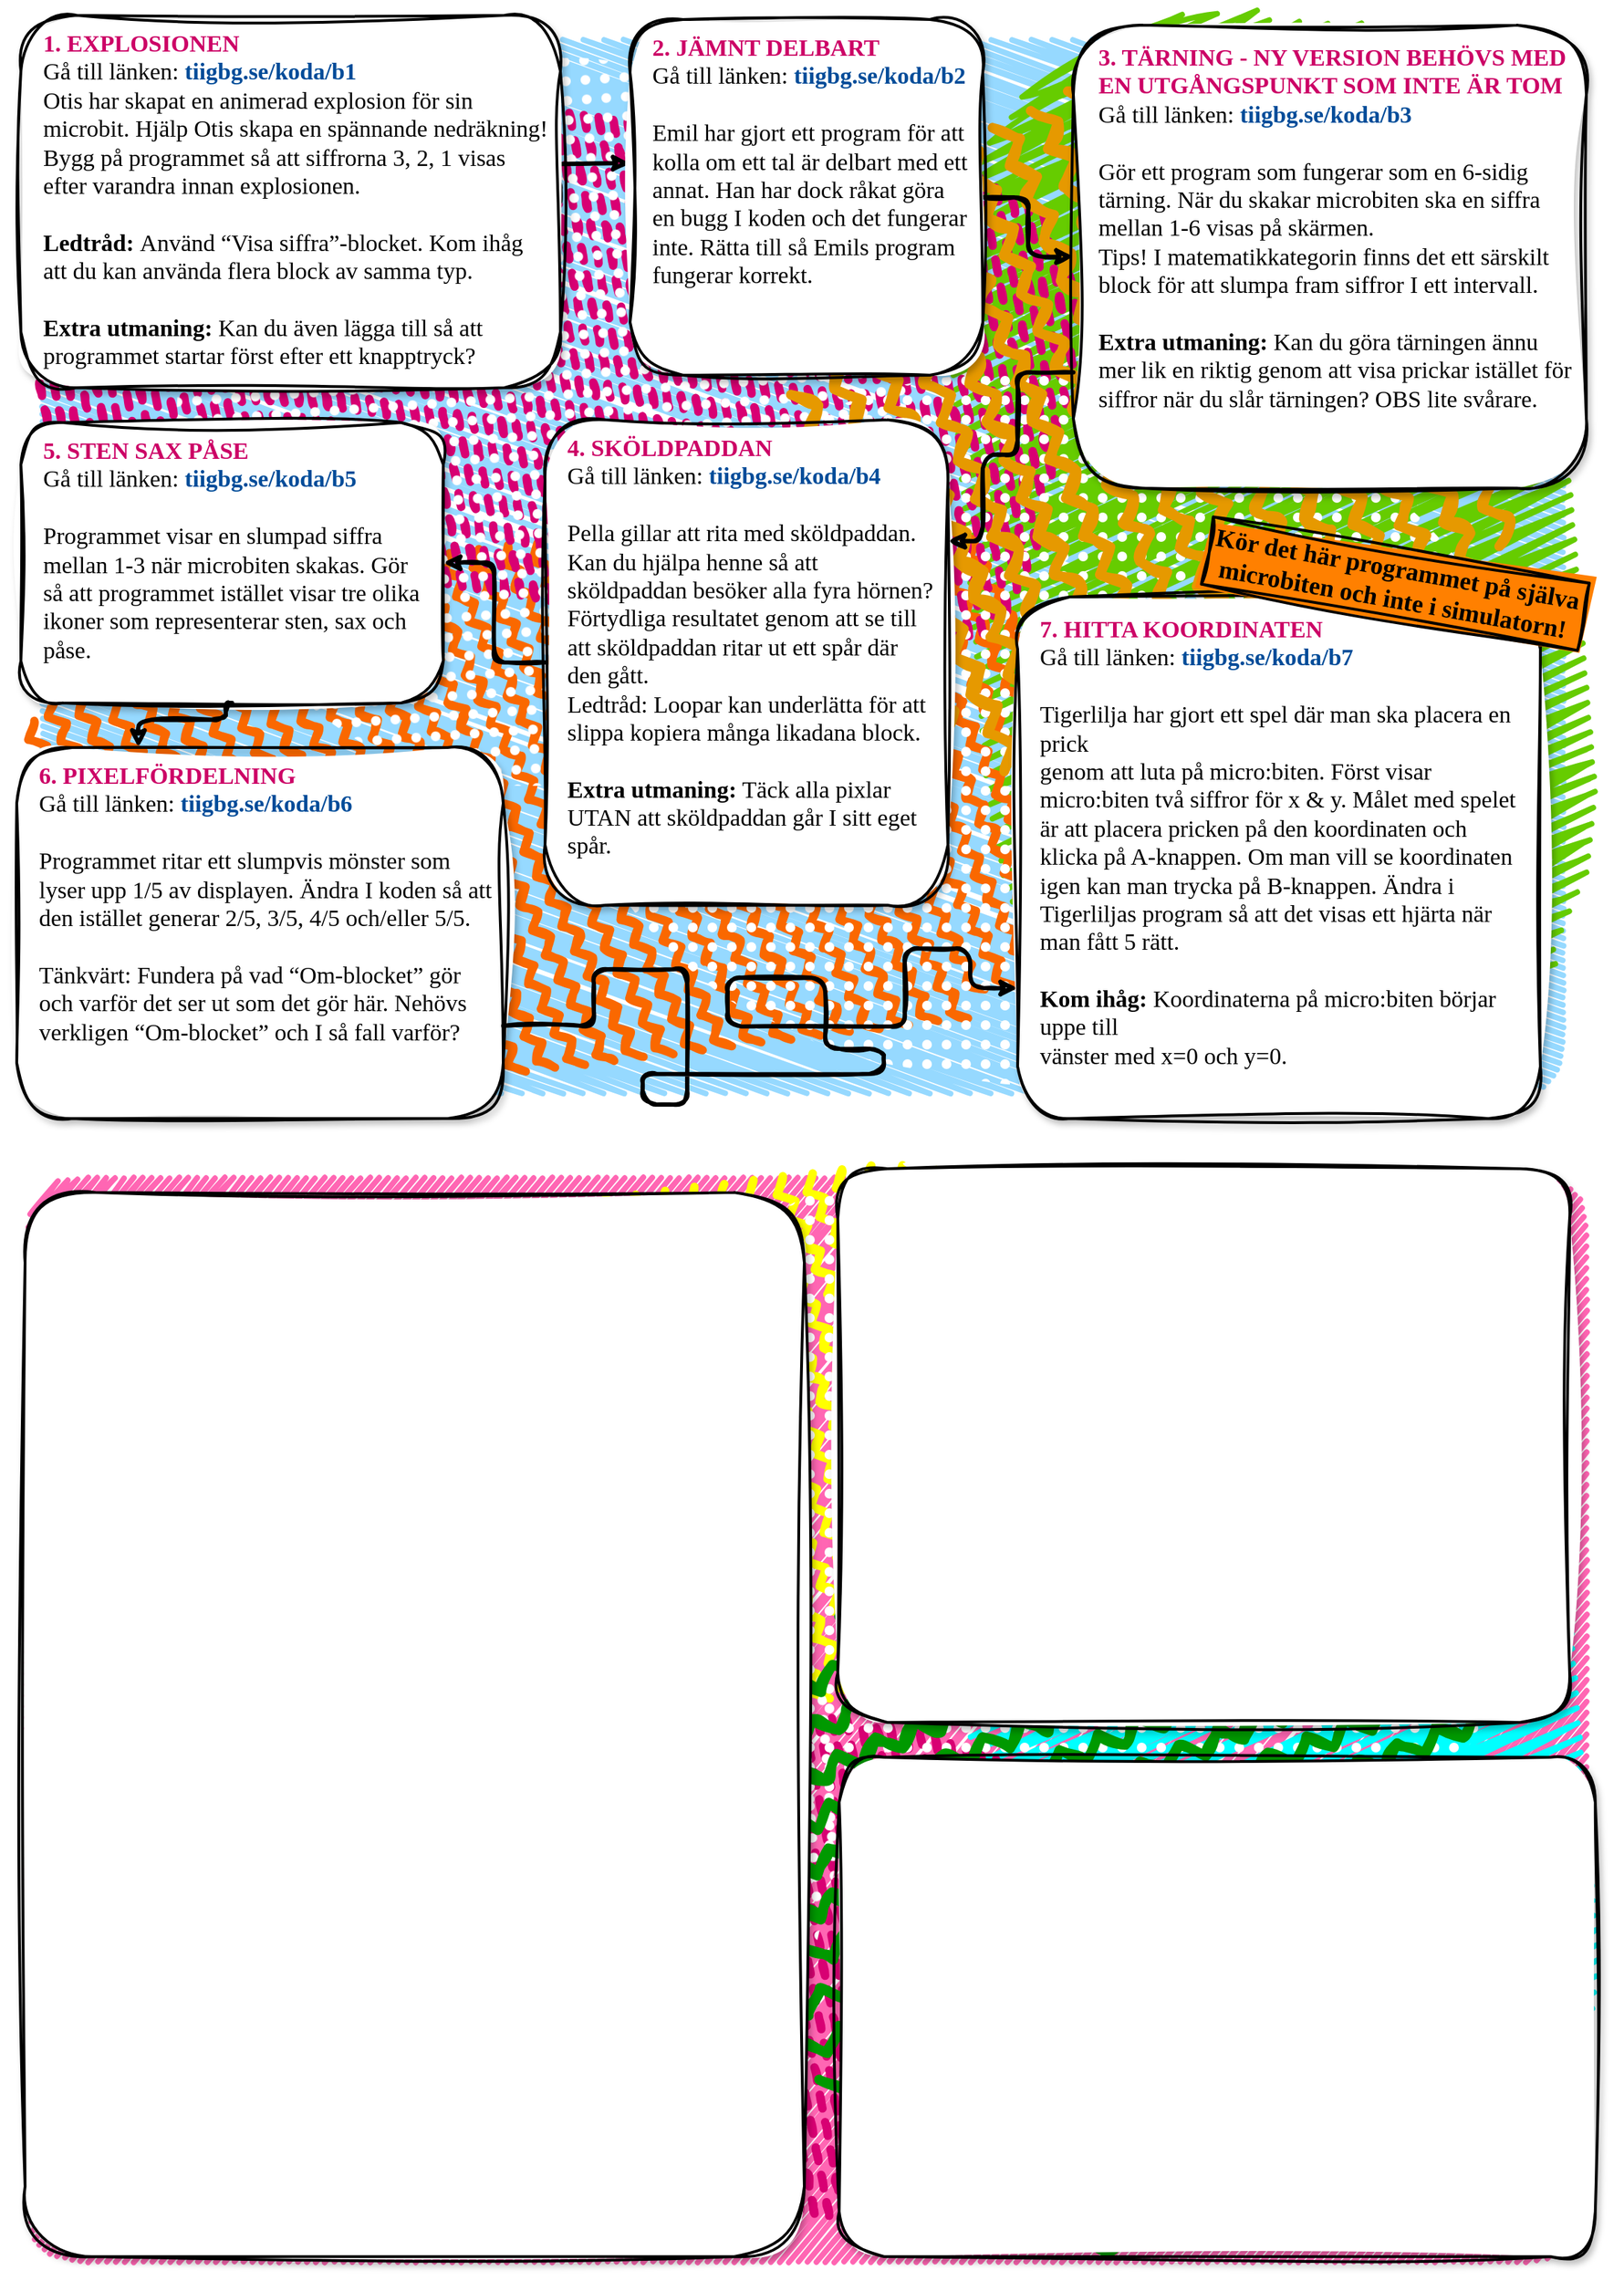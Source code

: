 <mxfile version="15.7.1" type="github">
  <diagram id="g1Ea1sE99UokIJiuxwNI" name="Page-1">
    <mxGraphModel dx="1316" dy="1045" grid="0" gridSize="10" guides="1" tooltips="1" connect="1" arrows="1" fold="1" page="1" pageScale="1" pageWidth="1169" pageHeight="827" background="none" math="0" shadow="0">
      <root>
        <mxCell id="0" />
        <mxCell id="3xRHyhHIbvwl35EICh01-24" value="background" style="" parent="0" />
        <mxCell id="3xRHyhHIbvwl35EICh01-26" value="" style="rounded=1;whiteSpace=wrap;html=1;strokeWidth=2;fillWeight=4;hachureGap=5;hachureAngle=70;fillColor=#96D9FF;sketch=1;shadow=0;align=left;glass=0;fillStyle=hachure;comic=0;fixDash=0;labelPadding=0;fontFamily=Itim;fontSource=https%3A%2F%2Ffonts.googleapis.com%2Fcss%3Ffamily%3DItim;fontStyle=1;verticalAlign=top;spacingLeft=8;jiggle=2;disableMultiStroke=0;disableMultiStrokeFill=0;simplification=0;arcSize=5;movable=1;resizable=1;rotatable=1;deletable=1;editable=1;connectable=1;strokeColor=none;" parent="3xRHyhHIbvwl35EICh01-24" vertex="1">
          <mxGeometry x="33" y="39" width="1092" height="755" as="geometry" />
        </mxCell>
        <mxCell id="3xRHyhHIbvwl35EICh01-27" value="" style="rounded=1;whiteSpace=wrap;html=1;strokeWidth=2;fillWeight=4;hachureGap=10;hachureAngle=20;fillColor=#66CC00;sketch=1;shadow=0;align=left;glass=0;fillStyle=zigzag;comic=0;fixDash=0;labelPadding=0;fontFamily=Itim;fontSource=https%3A%2F%2Ffonts.googleapis.com%2Fcss%3Ffamily%3DItim;fontStyle=1;verticalAlign=top;spacingLeft=8;jiggle=6;disableMultiStroke=0;disableMultiStrokeFill=0;simplification=0;arcSize=50;strokeColor=none;fontColor=#ffffff;direction=south;rotation=-185;" parent="3xRHyhHIbvwl35EICh01-24" vertex="1">
          <mxGeometry x="699.88" y="27.22" width="435.57" height="750.54" as="geometry" />
        </mxCell>
        <mxCell id="3xRHyhHIbvwl35EICh01-28" value="" style="rounded=1;whiteSpace=wrap;html=1;strokeWidth=2;fillWeight=6;hachureGap=10;hachureAngle=20;fillColor=#fa6800;sketch=1;shadow=0;align=left;glass=0;fillStyle=zigzag-line;comic=0;fixDash=0;labelPadding=0;fontFamily=Itim;fontSource=https%3A%2F%2Ffonts.googleapis.com%2Fcss%3Ffamily%3DItim;fontStyle=1;verticalAlign=top;spacingLeft=8;jiggle=2;disableMultiStroke=0;disableMultiStrokeFill=0;simplification=0;arcSize=35;strokeColor=none;fontColor=#000000;direction=south;rotation=-97;" parent="3xRHyhHIbvwl35EICh01-24" vertex="1">
          <mxGeometry x="208.48" y="213.92" width="374.29" height="742.01" as="geometry" />
        </mxCell>
        <mxCell id="3xRHyhHIbvwl35EICh01-29" value="" style="rounded=1;whiteSpace=wrap;html=1;strokeWidth=2;fillWeight=6;hachureGap=10;hachureAngle=20;fillColor=#d80073;sketch=1;shadow=0;align=left;glass=0;fillStyle=dashed;comic=0;fixDash=0;labelPadding=0;fontFamily=Itim;fontSource=https%3A%2F%2Ffonts.googleapis.com%2Fcss%3Ffamily%3DItim;fontStyle=1;verticalAlign=top;spacingLeft=8;jiggle=2;disableMultiStroke=0;disableMultiStrokeFill=0;simplification=0;arcSize=35;strokeColor=none;fontColor=#ffffff;direction=south;rotation=-81;" parent="3xRHyhHIbvwl35EICh01-24" vertex="1">
          <mxGeometry x="216.77" y="-105.16" width="372.4" height="737.45" as="geometry" />
        </mxCell>
        <mxCell id="nV6lGtGCFat5JLpOnvdh-3" value="" style="ellipse;whiteSpace=wrap;html=1;strokeWidth=2;fillWeight=4;hachureGap=15;fillColor=default;fillStyle=dots;sketch=1;rounded=1;shadow=0;glass=0;labelBackgroundColor=#FFFFFF;labelBorderColor=none;hachureAngle=20;jiggle=3;disableMultiStroke=0;disableMultiStrokeFill=0;curveFitting=0.95;simplification=0;sketchStyle=rough;fontFamily=Itim;fontSource=https%3A%2F%2Ffonts.googleapis.com%2Fcss%3Ffamily%3DItim;fontSize=17;fontColor=#004C99;strokeColor=none;" vertex="1" parent="3xRHyhHIbvwl35EICh01-24">
          <mxGeometry x="380" y="270" width="739" height="519" as="geometry" />
        </mxCell>
        <mxCell id="nV6lGtGCFat5JLpOnvdh-4" value="" style="ellipse;whiteSpace=wrap;html=1;strokeWidth=2;fillWeight=4;hachureGap=15;fillColor=default;fillStyle=dots;sketch=1;rounded=1;shadow=0;glass=0;labelBackgroundColor=#FFFFFF;labelBorderColor=none;hachureAngle=20;jiggle=3;disableMultiStroke=0;disableMultiStrokeFill=0;curveFitting=0.95;simplification=0;sketchStyle=rough;fontFamily=Itim;fontSource=https%3A%2F%2Ffonts.googleapis.com%2Fcss%3Ffamily%3DItim;fontSize=17;fontColor=#004C99;strokeColor=none;rotation=86;" vertex="1" parent="3xRHyhHIbvwl35EICh01-24">
          <mxGeometry x="109.13" y="53" width="573" height="519" as="geometry" />
        </mxCell>
        <mxCell id="nV6lGtGCFat5JLpOnvdh-5" value="" style="ellipse;whiteSpace=wrap;html=1;strokeWidth=2;fillWeight=7;hachureGap=15;fillColor=#E69900;fillStyle=zigzag-line;sketch=1;rounded=1;shadow=0;glass=0;labelBackgroundColor=#FFFFFF;labelBorderColor=none;hachureAngle=20;jiggle=3;disableMultiStroke=0;disableMultiStrokeFill=0;curveFitting=0.95;simplification=0;sketchStyle=rough;fontFamily=Itim;fontSource=https%3A%2F%2Ffonts.googleapis.com%2Fcss%3Ffamily%3DItim;fontSize=17;fontColor=#004C99;strokeColor=none;rotation=86;direction=south;" vertex="1" parent="3xRHyhHIbvwl35EICh01-24">
          <mxGeometry x="577.46" y="38.13" width="505" height="572" as="geometry" />
        </mxCell>
        <mxCell id="1" value="spår 2" style="" parent="0" />
        <mxCell id="wfl3Rg0Rn2dCTV5lHboT-3" value="" style="edgeStyle=orthogonalEdgeStyle;orthogonalLoop=1;jettySize=auto;html=1;jumpStyle=none;sketch=1;rounded=1;strokeWidth=3;exitX=1;exitY=0.5;exitDx=0;exitDy=0;shadow=0;strokeColor=#000000;" parent="1" source="wfl3Rg0Rn2dCTV5lHboT-1" target="wfl3Rg0Rn2dCTV5lHboT-2" edge="1">
          <mxGeometry relative="1" as="geometry">
            <Array as="points">
              <mxPoint x="360" y="135" />
              <mxPoint x="360" y="125" />
            </Array>
          </mxGeometry>
        </mxCell>
        <mxCell id="wfl3Rg0Rn2dCTV5lHboT-1" value="&lt;div&gt;&lt;b&gt;&lt;font color=&quot;#cc0066&quot; style=&quot;background-color: rgb(255 , 255 , 255)&quot;&gt;1. EXPLOSIONEN&amp;nbsp;&lt;/font&gt;&lt;/b&gt;&lt;/div&gt;&lt;div&gt;Gå till länken:&amp;nbsp;&lt;font color=&quot;#004c99&quot;&gt;&lt;b&gt;tiigbg.se/koda/b1&lt;/b&gt;&lt;/font&gt;&lt;/div&gt;&lt;div&gt;Otis har skapat en animerad explosion för sin microbit. Hjälp Otis skapa en spännande nedräkning! Bygg på programmet så att siffrorna 3, 2, 1 visas efter varandra innan explosionen.&amp;nbsp;&lt;/div&gt;&lt;div&gt;&amp;nbsp;&lt;/div&gt;&lt;div&gt;&lt;b&gt;Ledtråd:&amp;nbsp;&lt;/b&gt;Använd “Visa siffra”-blocket. Kom ihåg att du kan använda flera block av samma typ.&lt;/div&gt;&lt;div&gt;&amp;nbsp;&amp;nbsp;&lt;/div&gt;&lt;div&gt;&lt;b&gt;Extra utmaning:&amp;nbsp;&lt;/b&gt;Kan du även lägga till så att programmet startar först efter ett knapptryck?&amp;nbsp;&lt;/div&gt;" style="rounded=1;whiteSpace=wrap;strokeWidth=2;fillWeight=7;hachureGap=7;hachureAngle=40;sketch=1;glass=0;shadow=1;fillStyle=solid;align=left;comic=0;spacingLeft=6;verticalAlign=top;fontFamily=Itim;fontSource=https%3A%2F%2Ffonts.googleapis.com%2Fcss%3Ffamily%3DItim;fontStyle=0;jiggle=3;direction=east;portConstraint=none;connectable=1;strokeOpacity=100;fillOpacity=100;labelPadding=0;fixDash=0;container=0;simplification=0;disableMultiStroke=0;disableMultiStrokeFill=0;dashOffset=10;zigzagOffset=150;sketchStyle=rough;fontSize=17;strokeColor=default;fillColor=default;html=1;fontColor=default;noLabel=0;spacingTop=-4;spacing=10;labelBackgroundColor=none;labelBorderColor=none;curveFitting=0.95;dashGap=50;" parent="1" vertex="1">
          <mxGeometry x="19" y="19" width="387" height="267" as="geometry" />
        </mxCell>
        <mxCell id="wfl3Rg0Rn2dCTV5lHboT-5" value="" style="edgeStyle=orthogonalEdgeStyle;orthogonalLoop=1;jettySize=auto;html=1;elbow=vertical;jumpStyle=arc;strokeColor=#000000;endArrow=classic;strokeWidth=3;sketch=1;entryX=0;entryY=0.5;entryDx=0;entryDy=0;shadow=0;backgroundOutline=0;" parent="1" source="wfl3Rg0Rn2dCTV5lHboT-2" target="3xRHyhHIbvwl35EICh01-1" edge="1">
          <mxGeometry relative="1" as="geometry">
            <mxPoint x="840" y="100" as="targetPoint" />
          </mxGeometry>
        </mxCell>
        <mxCell id="wfl3Rg0Rn2dCTV5lHboT-2" value="&lt;div&gt;&lt;b&gt;&lt;font color=&quot;#cc0066&quot;&gt;2. JÄMNT DELBART&amp;nbsp;&lt;/font&gt;&lt;/b&gt;&lt;/div&gt;&lt;div&gt;Gå till länken: &lt;font color=&quot;#004c99&quot;&gt;&lt;b&gt;tiigbg.se/koda/b2&lt;/b&gt;&lt;/font&gt;&lt;/div&gt;&lt;div&gt;&lt;br&gt;&lt;/div&gt;&lt;div&gt;Emil har gjort ett program för att kolla om ett tal är delbart med ett annat. Han har dock råkat göra en bugg I koden och det fungerar inte. Rätta till så Emils program fungerar korrekt.&amp;nbsp;&lt;/div&gt;" style="rounded=1;whiteSpace=wrap;html=1;strokeWidth=2;fillWeight=7;hachureGap=7;hachureAngle=40;sketch=1;shadow=1;align=left;glass=0;fillStyle=solid;comic=0;fixDash=0;labelPadding=0;fontFamily=Itim;fontSource=https%3A%2F%2Ffonts.googleapis.com%2Fcss%3Ffamily%3DItim;fontStyle=0;verticalAlign=top;spacingLeft=6;jiggle=3;disableMultiStroke=0;disableMultiStrokeFill=0;simplification=0;strokeColor=default;fillColor=default;sketchStyle=rough;direction=east;fontSize=17;spacing=10;spacingTop=-4;curveFitting=0.95;" parent="1" vertex="1">
          <mxGeometry x="456" y="22" width="253" height="255" as="geometry" />
        </mxCell>
        <UserObject label="&lt;div&gt;&lt;font color=&quot;#cc0066&quot;&gt;&lt;span style=&quot;background-color: rgb(255 , 255 , 255)&quot;&gt;&lt;b&gt;3. TÄRNING - NY VERSION BEHÖVS MED EN UTGÅNGSPUNKT SOM INTE ÄR TOM&amp;nbsp;&lt;/b&gt;&lt;/span&gt;&lt;/font&gt;&lt;/div&gt;&lt;div&gt;Gå till länken: &lt;b&gt;&lt;font color=&quot;#004c99&quot;&gt;tiigbg.se/koda/b3&lt;/font&gt;&lt;/b&gt;&lt;/div&gt;&lt;div&gt;&amp;nbsp;&lt;/div&gt;&lt;div&gt;Gör ett program som fungerar som en 6-sidig tärning. När du skakar microbiten ska en siffra mellan 1-6 visas på skärmen.&amp;nbsp;&amp;nbsp;&lt;/div&gt;&lt;div&gt;Tips! I matematikkategorin finns det ett särskilt block för att slumpa fram siffror I ett intervall.&amp;nbsp;&lt;/div&gt;&lt;div&gt;&amp;nbsp;&lt;/div&gt;&lt;div&gt;&lt;b&gt;Extra utmaning:&lt;/b&gt; Kan du göra tärningen ännu mer lik en riktig genom att visa prickar istället för siffror när du slår tärningen? OBS lite svårare.&lt;font color=&quot;#cc0066&quot;&gt;&lt;b style=&quot;background-color: rgb(255 , 255 , 255)&quot;&gt;&amp;nbsp;&lt;/b&gt;&lt;/font&gt;&lt;/div&gt;" id="3xRHyhHIbvwl35EICh01-1">
          <mxCell style="rounded=1;whiteSpace=wrap;html=1;strokeWidth=2;fillWeight=7;hachureGap=7;hachureAngle=40;sketch=1;shadow=1;align=left;glass=0;fillStyle=solid;comic=0;fixDash=0;labelPadding=0;fontFamily=Itim;fontSource=https%3A%2F%2Ffonts.googleapis.com%2Fcss%3Ffamily%3DItim;fontStyle=0;verticalAlign=top;spacingLeft=8;jiggle=3;disableMultiStroke=0;disableMultiStrokeFill=0;simplification=0;strokeColor=default;fillColor=default;sketchStyle=rough;direction=east;fontSize=17;spacing=10;spacingTop=-1;curveFitting=0.95;" parent="1" vertex="1">
            <mxGeometry x="774" y="26" width="368" height="332" as="geometry" />
          </mxCell>
        </UserObject>
        <mxCell id="3xRHyhHIbvwl35EICh01-4" value="&lt;div&gt;&lt;font color=&quot;#cc0066&quot;&gt;&lt;b&gt;4. SKÖLDPADDAN&amp;nbsp;&lt;/b&gt;&lt;/font&gt;&lt;/div&gt;&lt;div&gt;Gå till länken: &lt;b&gt;&lt;font color=&quot;#004c99&quot;&gt;tiigbg.se/koda/b4&lt;/font&gt;&lt;/b&gt;&lt;/div&gt;&lt;div&gt;&lt;br&gt;&lt;/div&gt;&lt;div&gt;Pella gillar att rita med sköldpaddan. Kan du hjälpa henne så att sköldpaddan besöker alla fyra hörnen? Förtydliga resultatet genom att se till att sköldpaddan ritar ut ett spår där den gått.&amp;nbsp;&lt;/div&gt;&lt;div&gt;Ledtråd: Loopar kan underlätta för att slippa kopiera många likadana block.&lt;/div&gt;&lt;div&gt;&lt;br&gt;&lt;/div&gt;&lt;div&gt;&lt;b&gt;Extra utmaning:&lt;/b&gt; Täck alla pixlar UTAN att sköldpaddan går I sitt eget spår.&lt;font color=&quot;#cc0066&quot;&gt;&lt;b&gt;&amp;nbsp;&lt;/b&gt;&lt;/font&gt;&lt;/div&gt;" style="rounded=1;whiteSpace=wrap;html=1;strokeWidth=2;fillWeight=7;hachureGap=7;hachureAngle=40;sketch=1;shadow=1;align=left;glass=0;fillStyle=solid;comic=0;fixDash=0;labelPadding=0;fontFamily=Itim;fontSource=https%3A%2F%2Ffonts.googleapis.com%2Fcss%3Ffamily%3DItim;fontStyle=0;verticalAlign=top;spacingLeft=6;jiggle=3;disableMultiStroke=0;disableMultiStrokeFill=0;simplification=0;strokeColor=default;fillColor=default;sketchStyle=rough;direction=east;fontSize=17;spacing=10;spacingTop=-4;curveFitting=0.95;" parent="1" vertex="1">
          <mxGeometry x="395" y="309" width="289" height="348" as="geometry" />
        </mxCell>
        <mxCell id="3xRHyhHIbvwl35EICh01-6" value="&lt;div&gt;&lt;b&gt;&lt;font color=&quot;#cc0066&quot;&gt;5&lt;/font&gt;&lt;/b&gt;&lt;b&gt;&lt;font color=&quot;#cc0066&quot;&gt;. STEN SAX PÅSE&lt;/font&gt;&lt;/b&gt;&lt;/div&gt;&lt;div&gt;Gå till länken:&amp;nbsp;&lt;b&gt;&lt;font color=&quot;#004c99&quot;&gt;tiigbg.se/koda/b5&lt;/font&gt;&lt;/b&gt;&lt;/div&gt;&lt;div&gt;&lt;b&gt;&lt;font color=&quot;#004c99&quot;&gt;&lt;br&gt;&lt;/font&gt;&lt;/b&gt;&lt;/div&gt;&lt;div&gt;Programmet visar en slumpad siffra mellan 1-3 när microbiten skakas. Gör så att programmet istället visar tre olika ikoner som representerar sten, sax och påse.&amp;nbsp;&lt;/div&gt;" style="rounded=1;whiteSpace=wrap;html=1;strokeWidth=2;fillWeight=7;hachureGap=7;hachureAngle=40;sketch=1;shadow=1;align=left;glass=0;fillStyle=solid;comic=0;fixDash=0;labelPadding=0;fontFamily=Itim;fontSource=https%3A%2F%2Ffonts.googleapis.com%2Fcss%3Ffamily%3DItim;fontStyle=0;verticalAlign=top;spacingLeft=6;jiggle=3;disableMultiStroke=0;disableMultiStrokeFill=0;simplification=0;strokeColor=default;fillColor=default;sketchStyle=rough;direction=east;fontSize=17;spacing=10;spacingTop=-4;curveFitting=0.95;" parent="1" vertex="1">
          <mxGeometry x="19" y="311" width="303" height="201" as="geometry" />
        </mxCell>
        <mxCell id="3xRHyhHIbvwl35EICh01-7" value="" style="edgeStyle=orthogonalEdgeStyle;orthogonalLoop=1;jettySize=auto;html=1;elbow=vertical;jumpStyle=arc;strokeColor=#000000;endArrow=classic;strokeWidth=3;sketch=1;shadow=0;" parent="1" source="3xRHyhHIbvwl35EICh01-4" target="3xRHyhHIbvwl35EICh01-6" edge="1">
          <mxGeometry relative="1" as="geometry">
            <mxPoint x="550" y="420" as="sourcePoint" />
            <mxPoint x="530" y="565" as="targetPoint" />
          </mxGeometry>
        </mxCell>
        <mxCell id="3xRHyhHIbvwl35EICh01-8" value="&lt;div&gt;&lt;font color=&quot;#cc0066&quot;&gt;&lt;b&gt;6. PIXELFÖRDELNING&amp;nbsp;&lt;/b&gt;&lt;/font&gt;&lt;/div&gt;&lt;div&gt;Gå till länken: &lt;b&gt;&lt;font color=&quot;#004c99&quot;&gt;tiigbg.se/koda/b6&lt;/font&gt;&lt;/b&gt;&lt;/div&gt;&lt;div&gt;&lt;b&gt;&lt;font color=&quot;#004c99&quot;&gt;&lt;br&gt;&lt;/font&gt;&lt;/b&gt;&lt;/div&gt;&lt;div&gt;Programmet ritar ett slumpvis mönster som lyser upp 1/5 av displayen. Ändra I koden så att den istället generar 2/5, 3/5, 4/5 och/eller 5/5.&amp;nbsp;&lt;/div&gt;&lt;div&gt;&amp;nbsp;&lt;/div&gt;&lt;div&gt;Tänkvärt: Fundera på vad “Om-blocket” gör och varför det ser ut som det gör här. Nehövs verkligen “Om-blocket” och I så fall varför?&amp;nbsp;&lt;/div&gt;" style="rounded=1;whiteSpace=wrap;html=1;strokeWidth=2;fillWeight=7;hachureGap=7;hachureAngle=40;sketch=1;shadow=1;align=left;glass=0;fillStyle=solid;comic=0;fixDash=0;labelPadding=0;fontFamily=Itim;fontSource=https%3A%2F%2Ffonts.googleapis.com%2Fcss%3Ffamily%3DItim;fontStyle=0;verticalAlign=top;spacingLeft=6;jiggle=3;disableMultiStroke=0;disableMultiStrokeFill=0;simplification=0;strokeColor=default;fillColor=default;sketchStyle=rough;direction=east;fontSize=17;spacing=10;spacingTop=-4;curveFitting=0.95;" parent="1" vertex="1">
          <mxGeometry x="16" y="544" width="349" height="266" as="geometry" />
        </mxCell>
        <mxCell id="3xRHyhHIbvwl35EICh01-10" value="&lt;div&gt;&lt;font color=&quot;#cc0066&quot;&gt;&lt;b&gt;7. HITTA KOORDINATEN&amp;nbsp;&lt;/b&gt;&lt;/font&gt;&lt;/div&gt;&lt;div&gt;Gå till länken: &lt;b&gt;&lt;font color=&quot;#004c99&quot;&gt;tiigbg.se/koda/b7&lt;/font&gt;&lt;/b&gt;&lt;/div&gt;&lt;div&gt;&lt;b&gt;&lt;font color=&quot;#004c99&quot;&gt;&lt;br&gt;&lt;/font&gt;&lt;/b&gt;&lt;/div&gt;&lt;div&gt;Tigerlilja har gjort ett spel där man ska placera en prick&amp;nbsp;&lt;/div&gt;&lt;div&gt;genom att luta på micro:biten. Först visar micro:biten två&amp;nbsp;&lt;span&gt;siffror för x &amp;amp; y. Målet med spelet är att placera pricken på&amp;nbsp;&lt;/span&gt;&lt;span&gt;den koordinaten och klicka på A-knappen. Om man vill se&amp;nbsp;&lt;/span&gt;&lt;span&gt;koordinaten igen kan man trycka på B-knappen.&amp;nbsp;&lt;/span&gt;&lt;span&gt;Ändra i Tigerliljas program så att det visas ett hjärta när&amp;nbsp;&lt;/span&gt;&lt;/div&gt;&lt;div&gt;man fått 5 rätt.&amp;nbsp;&lt;/div&gt;&lt;div&gt;&amp;nbsp;&lt;/div&gt;&lt;div&gt;&lt;b&gt;Kom ihåg: &lt;/b&gt;Koordinaterna på micro:biten börjar uppe till&amp;nbsp;&lt;/div&gt;&lt;div&gt;vänster med x=0 och y=0.&amp;nbsp;&lt;/div&gt;" style="rounded=1;whiteSpace=wrap;html=1;strokeWidth=2;fillWeight=7;hachureGap=7;hachureAngle=40;sketch=1;shadow=1;align=left;glass=0;fillStyle=solid;comic=0;fixDash=0;labelPadding=0;fontFamily=Itim;fontSource=https%3A%2F%2Ffonts.googleapis.com%2Fcss%3Ffamily%3DItim;fontStyle=0;verticalAlign=top;spacingLeft=6;jiggle=3;disableMultiStroke=0;disableMultiStrokeFill=0;simplification=0;strokeColor=default;fillColor=default;sketchStyle=rough;direction=east;fontSize=17;spacing=10;spacingTop=-1;curveFitting=0.95;arcSize=10;" parent="1" vertex="1">
          <mxGeometry x="734" y="436" width="375" height="374" as="geometry" />
        </mxCell>
        <mxCell id="3xRHyhHIbvwl35EICh01-13" value="" style="edgeStyle=orthogonalEdgeStyle;orthogonalLoop=1;jettySize=auto;html=1;elbow=vertical;jumpStyle=arc;strokeColor=#000000;endArrow=classic;strokeWidth=3;sketch=1;exitX=1;exitY=0.75;exitDx=0;exitDy=0;shadow=0;entryX=0;entryY=0.75;entryDx=0;entryDy=0;" parent="1" source="3xRHyhHIbvwl35EICh01-8" target="3xRHyhHIbvwl35EICh01-10" edge="1">
          <mxGeometry relative="1" as="geometry">
            <mxPoint x="780" y="630" as="sourcePoint" />
            <mxPoint x="720" y="710" as="targetPoint" />
            <Array as="points">
              <mxPoint x="430" y="744" />
              <mxPoint x="430" y="703" />
              <mxPoint x="497" y="703" />
              <mxPoint x="497" y="800" />
              <mxPoint x="465" y="800" />
              <mxPoint x="465" y="778" />
              <mxPoint x="638" y="778" />
              <mxPoint x="638" y="760" />
              <mxPoint x="596" y="760" />
              <mxPoint x="596" y="709" />
              <mxPoint x="526" y="709" />
              <mxPoint x="526" y="744" />
              <mxPoint x="653" y="744" />
              <mxPoint x="653" y="688" />
              <mxPoint x="700" y="688" />
              <mxPoint x="700" y="717" />
            </Array>
          </mxGeometry>
        </mxCell>
        <mxCell id="3xRHyhHIbvwl35EICh01-22" value="" style="edgeStyle=orthogonalEdgeStyle;orthogonalLoop=1;jettySize=auto;html=1;elbow=vertical;jumpStyle=arc;strokeColor=#000000;endArrow=classic;strokeWidth=3;sketch=1;entryX=1;entryY=0.25;entryDx=0;entryDy=0;shadow=0;exitX=0;exitY=0.75;exitDx=0;exitDy=0;" parent="1" source="3xRHyhHIbvwl35EICh01-1" target="3xRHyhHIbvwl35EICh01-4" edge="1">
          <mxGeometry relative="1" as="geometry">
            <mxPoint x="818" y="254" as="sourcePoint" />
            <mxPoint x="860" y="435" as="targetPoint" />
            <Array as="points">
              <mxPoint x="734" y="275" />
              <mxPoint x="734" y="334" />
              <mxPoint x="709" y="334" />
              <mxPoint x="709" y="396" />
            </Array>
          </mxGeometry>
        </mxCell>
        <mxCell id="3xRHyhHIbvwl35EICh01-31" value="" style="edgeStyle=orthogonalEdgeStyle;orthogonalLoop=1;jettySize=auto;html=1;elbow=vertical;jumpStyle=arc;strokeColor=#000000;endArrow=classic;strokeWidth=3;sketch=1;shadow=0;exitX=0.5;exitY=1;exitDx=0;exitDy=0;entryX=0.25;entryY=0;entryDx=0;entryDy=0;" parent="1" source="3xRHyhHIbvwl35EICh01-6" target="3xRHyhHIbvwl35EICh01-8" edge="1">
          <mxGeometry relative="1" as="geometry">
            <mxPoint x="217" y="689.5" as="sourcePoint" />
            <mxPoint x="162" y="544" as="targetPoint" />
            <Array as="points">
              <mxPoint x="166" y="512" />
              <mxPoint x="166" y="524" />
              <mxPoint x="103" y="524" />
            </Array>
          </mxGeometry>
        </mxCell>
        <mxCell id="nV6lGtGCFat5JLpOnvdh-22" value="&lt;span style=&quot;color: rgb(0 , 0 , 0) ; text-align: left ; font-size: 18px&quot;&gt;Kör det här programmet på själva microbiten och inte i simulatorn!&lt;/span&gt;" style="rounded=0;whiteSpace=wrap;html=1;strokeWidth=2;fillWeight=8;hachureGap=8;hachureAngle=45;fillColor=#FF8000;sketch=1;shadow=0;glass=0;labelBackgroundColor=none;labelBorderColor=none;jiggle=3;disableMultiStroke=0;disableMultiStrokeFill=0;fillStyle=solid;curveFitting=0.95;simplification=0;sketchStyle=rough;fontFamily=Itim;fontSource=https%3A%2F%2Ffonts.googleapis.com%2Fcss%3Ffamily%3DItim;fontSize=18;fontColor=#004C99;fontStyle=1;rotation=10.0;" vertex="1" parent="1">
          <mxGeometry x="868" y="402" width="274" height="49" as="geometry" />
        </mxCell>
        <mxCell id="nV6lGtGCFat5JLpOnvdh-6" value="spår 1" style="" visible="0" parent="0" />
        <mxCell id="nV6lGtGCFat5JLpOnvdh-7" value="" style="edgeStyle=orthogonalEdgeStyle;orthogonalLoop=1;jettySize=auto;html=1;jumpStyle=none;sketch=1;rounded=1;strokeWidth=3;exitX=1;exitY=0.5;exitDx=0;exitDy=0;shadow=0;strokeColor=#000000;" edge="1" parent="nV6lGtGCFat5JLpOnvdh-6" source="nV6lGtGCFat5JLpOnvdh-8" target="nV6lGtGCFat5JLpOnvdh-10">
          <mxGeometry relative="1" as="geometry">
            <Array as="points">
              <mxPoint x="360" y="135" />
              <mxPoint x="360" y="125" />
            </Array>
          </mxGeometry>
        </mxCell>
        <mxCell id="nV6lGtGCFat5JLpOnvdh-8" value="&lt;b style=&quot;background-color: rgb(255, 255, 255); font-size: 17px;&quot;&gt;&lt;font color=&quot;#cc0066&quot; style=&quot;font-size: 17px;&quot;&gt;1. PIXELFÖRDELNING&lt;/font&gt;&lt;br style=&quot;font-size: 17px;&quot;&gt;&lt;/b&gt;Gå till länken: &lt;font color=&quot;#004c99&quot; style=&quot;font-size: 17px;&quot;&gt;&lt;b style=&quot;font-size: 17px;&quot;&gt;tiigbg.se/koda/a1&lt;/b&gt;&lt;/font&gt;&lt;br style=&quot;font-size: 17px;&quot;&gt;&lt;br style=&quot;font-size: 17px;&quot;&gt;Lotass har gjort det här programmet för att lysa upp 3/5 av pixlarna. Ändra programmet så att det istället visar 4/5.&lt;br style=&quot;font-size: 17px;&quot;&gt;&lt;br style=&quot;font-size: 17px;&quot;&gt;&lt;b style=&quot;font-size: 17px;&quot;&gt;Extra utmaningar:&lt;br style=&quot;font-size: 17px;&quot;&gt;&lt;/b&gt;Kan du göra så att programmet växlar mellan:&lt;br style=&quot;font-size: 17px;&quot;&gt;-&amp;nbsp;&lt;span style=&quot;font-size: 17px;&quot;&gt;Olika lösningar av samma fördelning?&amp;nbsp;&lt;/span&gt;&lt;div style=&quot;font-size: 17px;&quot;&gt;- 1/5, 2/5, 3/5, 4/5 och 1?&amp;nbsp;&lt;/div&gt;&lt;div style=&quot;font-size: 17px;&quot;&gt;- Lösningar när man trycker på knapparna?&amp;nbsp;&amp;nbsp;&lt;/div&gt;" style="rounded=1;whiteSpace=wrap;strokeWidth=2;fillWeight=7;hachureGap=7;hachureAngle=40;sketch=1;glass=0;shadow=1;fillStyle=solid;align=left;comic=0;spacingLeft=6;verticalAlign=top;fontFamily=Itim;fontSource=https%3A%2F%2Ffonts.googleapis.com%2Fcss%3Ffamily%3DItim;fontStyle=0;jiggle=3;direction=east;portConstraint=none;connectable=1;strokeOpacity=100;fillOpacity=100;labelPadding=0;fixDash=0;container=0;simplification=0;disableMultiStroke=0;disableMultiStrokeFill=0;dashOffset=10;zigzagOffset=150;sketchStyle=rough;fontSize=17;strokeColor=default;fillColor=default;html=1;fontColor=default;noLabel=0;spacingTop=-4;spacing=10;labelBackgroundColor=none;labelBorderColor=none;curveFitting=0.95;dashGap=50;" vertex="1" parent="nV6lGtGCFat5JLpOnvdh-6">
          <mxGeometry x="19" y="19" width="358" height="280" as="geometry" />
        </mxCell>
        <mxCell id="nV6lGtGCFat5JLpOnvdh-9" value="" style="edgeStyle=orthogonalEdgeStyle;orthogonalLoop=1;jettySize=auto;html=1;elbow=vertical;jumpStyle=arc;strokeColor=#000000;endArrow=classic;strokeWidth=3;sketch=1;entryX=0;entryY=0.5;entryDx=0;entryDy=0;shadow=0;backgroundOutline=0;" edge="1" parent="nV6lGtGCFat5JLpOnvdh-6" source="nV6lGtGCFat5JLpOnvdh-10" target="nV6lGtGCFat5JLpOnvdh-11">
          <mxGeometry relative="1" as="geometry">
            <mxPoint x="840" y="100" as="targetPoint" />
          </mxGeometry>
        </mxCell>
        <mxCell id="nV6lGtGCFat5JLpOnvdh-10" value="&lt;div&gt;&lt;b&gt;&lt;font color=&quot;#cc0066&quot; style=&quot;background-color: rgb(255 , 255 , 255)&quot;&gt;2. GODISRÄKNAREN&lt;/font&gt;&lt;/b&gt;&lt;/div&gt;&lt;div&gt;Gå till länken: &lt;b&gt;&lt;font color=&quot;#004c99&quot;&gt;tiigbg.se/koda/a2&lt;/font&gt;&amp;nbsp;&lt;/b&gt;&lt;/div&gt;&lt;div&gt;&lt;b&gt;&lt;br&gt;&lt;/b&gt;&lt;/div&gt;&lt;div&gt;Marianne har gjort det här programmet för att räkna ut priset för ett visst antal kolagodis som kostar 6 kr styck. Ändra hennes program så att du kan räkna ut priset på 10 st lakritsgodis. En lakritsgodis kostar 5 kr.&amp;nbsp;&lt;/div&gt;&lt;div&gt;&amp;nbsp;&lt;/div&gt;&lt;div&gt;&lt;b&gt;Extra utmaning: &lt;/b&gt;Kan du göra så att det också går att ändra priset per godis med en knapp?&amp;nbsp;&lt;/div&gt;" style="rounded=1;whiteSpace=wrap;html=1;strokeWidth=2;fillWeight=7;hachureGap=7;hachureAngle=40;sketch=1;shadow=1;align=left;glass=0;fillStyle=solid;comic=0;fixDash=0;labelPadding=0;fontFamily=Itim;fontSource=https%3A%2F%2Ffonts.googleapis.com%2Fcss%3Ffamily%3DItim;fontStyle=0;verticalAlign=top;spacingLeft=6;jiggle=3;disableMultiStroke=0;disableMultiStrokeFill=0;simplification=0;strokeColor=default;fillColor=default;sketchStyle=rough;direction=east;fontSize=17;spacing=10;spacingTop=-4;curveFitting=0.95;" vertex="1" parent="nV6lGtGCFat5JLpOnvdh-6">
          <mxGeometry x="407" y="31" width="370" height="255" as="geometry" />
        </mxCell>
        <UserObject label="&lt;div&gt;&lt;b&gt;&lt;font color=&quot;#cc0066&quot; style=&quot;background-color: rgb(255 , 255 , 255)&quot;&gt;3. EXPLOSIONEN&amp;nbsp;&lt;/font&gt;&lt;/b&gt;&lt;/div&gt;&lt;div&gt;Gå till länken: &lt;font color=&quot;#004c99&quot;&gt;&lt;b&gt;tiigbg.se/koda/a3&lt;/b&gt;&lt;/font&gt;&lt;/div&gt;&lt;div&gt;Otis har skapat en animerad explosion för sin microbit. Hjälp Otis skapa en spännande nedräkning! Bygg på programmet så att siffrorna 3, 2, 1 visas efter varandra innan explosionen.&amp;nbsp;&lt;/div&gt;&lt;div&gt;&amp;nbsp;&lt;/div&gt;&lt;div&gt;&lt;b&gt;Ledtråd: &lt;/b&gt;Använd “Visa siffra”-blocket. Kom ihåg att du kan använda flera block av samma typ.&amp;nbsp;&amp;nbsp;&lt;/div&gt;&lt;div&gt;&lt;b&gt;Extra utmaning: &lt;/b&gt;Kan du även lägga till så att programmet startar först efter ett knapptryck?&amp;nbsp;&lt;/div&gt;" id="nV6lGtGCFat5JLpOnvdh-11">
          <mxCell style="rounded=1;whiteSpace=wrap;html=1;strokeWidth=2;fillWeight=7;hachureGap=7;hachureAngle=40;sketch=1;shadow=1;align=left;glass=0;fillStyle=solid;comic=0;fixDash=0;labelPadding=0;fontFamily=Itim;fontSource=https%3A%2F%2Ffonts.googleapis.com%2Fcss%3Ffamily%3DItim;fontStyle=0;verticalAlign=top;spacingLeft=6;jiggle=3;disableMultiStroke=0;disableMultiStrokeFill=0;simplification=0;strokeColor=default;fillColor=default;sketchStyle=rough;direction=east;fontSize=17;spacing=10;spacingTop=-4;curveFitting=0.95;" vertex="1" parent="nV6lGtGCFat5JLpOnvdh-6">
            <mxGeometry x="824" y="26" width="318" height="313" as="geometry" />
          </mxCell>
        </UserObject>
        <mxCell id="nV6lGtGCFat5JLpOnvdh-12" value="&lt;div&gt;&lt;b&gt;&lt;font color=&quot;#cc0066&quot; style=&quot;background-color: rgb(255 , 255 , 255)&quot;&gt;4. HUMÖRSBRICKAN&amp;nbsp;&lt;/font&gt;&lt;/b&gt;&lt;/div&gt;&lt;div&gt;Gå till länken: &lt;b&gt;&lt;font color=&quot;#004c99&quot;&gt;tiigbg.se/koda/a4&lt;/font&gt;&lt;/b&gt;&lt;/div&gt;&lt;div&gt;&lt;b&gt;&lt;font color=&quot;#004c99&quot;&gt;&lt;br&gt;&lt;/font&gt;&lt;/b&gt;&lt;/div&gt;&lt;div&gt;Använd “input”-blocken för att bygga en humörsbricka. Knapp A ska göra att displayen visar en glad smiley. Knapp B ska göra att en ledsen smiley visas.&amp;nbsp;&lt;/div&gt;&lt;div&gt;&amp;nbsp;&lt;/div&gt;&lt;div&gt;&lt;b&gt;Ledtråd: &lt;/b&gt;Det går att rita egna smileys med det blå “show led”-blocket eller använda “visa ikon” och bläddra fram till den smiley du vill ha.&amp;nbsp;&lt;/div&gt;&lt;div&gt;&amp;nbsp;&lt;/div&gt;&lt;div&gt;&lt;b&gt;Extra utmaning: &lt;/b&gt;Kan du ändra på en av smileysarna? Går det att ha fler än två olika smileys att visa I sitt program?&amp;nbsp;&lt;/div&gt;" style="rounded=1;whiteSpace=wrap;html=1;strokeWidth=2;fillWeight=7;hachureGap=7;hachureAngle=40;sketch=1;shadow=1;align=left;glass=0;fillStyle=solid;comic=0;fixDash=0;labelPadding=0;fontFamily=Itim;fontSource=https%3A%2F%2Ffonts.googleapis.com%2Fcss%3Ffamily%3DItim;fontStyle=0;verticalAlign=top;spacingLeft=6;jiggle=3;disableMultiStroke=0;disableMultiStrokeFill=0;simplification=0;strokeColor=default;fillColor=default;sketchStyle=rough;direction=east;fontSize=17;spacing=10;spacingTop=-4;curveFitting=0.95;" vertex="1" parent="nV6lGtGCFat5JLpOnvdh-6">
          <mxGeometry x="395" y="309" width="289" height="409" as="geometry" />
        </mxCell>
        <mxCell id="nV6lGtGCFat5JLpOnvdh-13" value="&lt;div&gt;&lt;b&gt;&lt;font color=&quot;#cc0066&quot; style=&quot;background-color: rgb(255 , 255 , 255)&quot;&gt;5. KLICKRÄKNAREN&amp;nbsp;&lt;/font&gt;&lt;/b&gt;&lt;/div&gt;&lt;div&gt;Gå till länken: &lt;b&gt;&lt;font color=&quot;#004c99&quot;&gt;tiigbg.se/koda/a5&amp;nbsp;&lt;/font&gt;&lt;/b&gt;&lt;/div&gt;&lt;div&gt;&lt;br&gt;&lt;/div&gt;&lt;div&gt;Efraim började skapa ett program för att räkna klasskamrater, men han blev inte färdig. Färdigställ hans program så att siffran på skärmen minskar respektive ökar när man klickar på knapparna A och B.&amp;nbsp;&lt;/div&gt;" style="rounded=1;whiteSpace=wrap;html=1;strokeWidth=2;fillWeight=7;hachureGap=7;hachureAngle=40;sketch=1;shadow=1;align=left;glass=0;fillStyle=solid;comic=0;fixDash=0;labelPadding=0;fontFamily=Itim;fontSource=https%3A%2F%2Ffonts.googleapis.com%2Fcss%3Ffamily%3DItim;fontStyle=0;verticalAlign=top;spacingLeft=6;jiggle=3;disableMultiStroke=0;disableMultiStrokeFill=0;simplification=0;strokeColor=default;fillColor=default;sketchStyle=rough;direction=east;fontSize=17;spacing=10;spacingTop=-4;curveFitting=0.95;" vertex="1" parent="nV6lGtGCFat5JLpOnvdh-6">
          <mxGeometry x="19" y="311" width="303" height="201" as="geometry" />
        </mxCell>
        <mxCell id="nV6lGtGCFat5JLpOnvdh-14" value="" style="edgeStyle=orthogonalEdgeStyle;orthogonalLoop=1;jettySize=auto;html=1;elbow=vertical;jumpStyle=arc;strokeColor=#000000;endArrow=classic;strokeWidth=3;sketch=1;shadow=0;" edge="1" parent="nV6lGtGCFat5JLpOnvdh-6" source="nV6lGtGCFat5JLpOnvdh-12" target="nV6lGtGCFat5JLpOnvdh-13">
          <mxGeometry relative="1" as="geometry">
            <mxPoint x="550" y="420" as="sourcePoint" />
            <mxPoint x="530" y="565" as="targetPoint" />
          </mxGeometry>
        </mxCell>
        <mxCell id="nV6lGtGCFat5JLpOnvdh-15" value="&lt;div&gt;&lt;b&gt;&lt;font color=&quot;#cc0066&quot;&gt;6. TÄRNING&amp;nbsp;&lt;/font&gt;&lt;/b&gt;&lt;/div&gt;&lt;div&gt;Gå till länken: &lt;b&gt;&lt;font color=&quot;#004c99&quot;&gt;tiigbg.se/koda/a6&lt;/font&gt;&lt;/b&gt;&lt;/div&gt;&lt;div&gt;&lt;br&gt;&lt;/div&gt;&lt;div&gt;Gör ett program som fungerar som en vanlig 6-sidig tärning. När du skakar din microbit ska en siffra mellan 1-6 visas på skärmen.&amp;nbsp;&amp;nbsp;&lt;/div&gt;&lt;div&gt;Ledtråd: I matematikkategorin finns det ett särskilt block för att slumpa fram siffror&amp;nbsp;&lt;/div&gt;&lt;div&gt;&amp;nbsp;&lt;/div&gt;&lt;div&gt;&lt;b&gt;Extra utmaning:&lt;/b&gt; Kan du göra tärningen ännu mer lik en riktig genom att visa prickar istället för siffror när du slår tärningen?&amp;nbsp;&lt;/div&gt;" style="rounded=1;whiteSpace=wrap;html=1;strokeWidth=2;fillWeight=7;hachureGap=7;hachureAngle=40;sketch=1;shadow=1;align=left;glass=0;fillStyle=solid;comic=0;fixDash=0;labelPadding=0;fontFamily=Itim;fontSource=https%3A%2F%2Ffonts.googleapis.com%2Fcss%3Ffamily%3DItim;fontStyle=0;verticalAlign=top;spacingLeft=6;jiggle=3;disableMultiStroke=0;disableMultiStrokeFill=0;simplification=0;strokeColor=default;fillColor=default;sketchStyle=rough;direction=east;fontSize=17;spacing=10;spacingTop=-4;curveFitting=0.95;" vertex="1" parent="nV6lGtGCFat5JLpOnvdh-6">
          <mxGeometry x="16" y="544" width="349" height="266" as="geometry" />
        </mxCell>
        <mxCell id="nV6lGtGCFat5JLpOnvdh-16" value="&lt;div&gt;&lt;font color=&quot;#cc0066&quot;&gt;&lt;b&gt;7. SKÖLDPADDAN&amp;nbsp;&lt;/b&gt;&lt;/font&gt;&lt;/div&gt;&lt;div&gt;Gå till länken: &lt;b&gt;&lt;font color=&quot;#004c99&quot;&gt;tiigbg.se/koda/a7&lt;/font&gt;&lt;/b&gt;&lt;/div&gt;&lt;div&gt;&lt;b&gt;&lt;font color=&quot;#004c99&quot;&gt;&lt;br&gt;&lt;/font&gt;&lt;/b&gt;&lt;/div&gt;&lt;div&gt;Pella gillar att rita med sköldpaddan. Kan du hjälpa henne så att sköldpaddan besöker alla fyra hörnen? Förtydliga resultatet genom att se till att sköldpaddan ritar ut ett spår där den gått.&amp;nbsp;&lt;/div&gt;&lt;div&gt;Ledtråd: Loopar kan underlätta för att slippa kopiera många likadana block.&lt;/div&gt;&lt;div&gt;&lt;br&gt;&lt;/div&gt;&lt;div&gt;&lt;b&gt;Extrautmaning:&lt;/b&gt; Täck alla pixlar UTAN att sköldpaddan går I sitt eget spår.&amp;nbsp;&lt;/div&gt;" style="rounded=1;whiteSpace=wrap;html=1;strokeWidth=2;fillWeight=7;hachureGap=7;hachureAngle=40;sketch=1;shadow=1;align=left;glass=0;fillStyle=solid;comic=0;fixDash=0;labelPadding=0;fontFamily=Itim;fontSource=https%3A%2F%2Ffonts.googleapis.com%2Fcss%3Ffamily%3DItim;fontStyle=0;verticalAlign=top;spacingLeft=6;jiggle=3;disableMultiStroke=0;disableMultiStrokeFill=0;simplification=0;strokeColor=default;fillColor=default;sketchStyle=rough;direction=east;fontSize=17;spacing=10;spacingTop=-4;curveFitting=0.95;" vertex="1" parent="nV6lGtGCFat5JLpOnvdh-6">
          <mxGeometry x="715" y="538" width="431" height="268" as="geometry" />
        </mxCell>
        <mxCell id="nV6lGtGCFat5JLpOnvdh-17" value="&lt;div&gt;&lt;b&gt;&lt;font color=&quot;#cc0066&quot;&gt;8. STEN SAX PÅSE&lt;/font&gt;&lt;/b&gt;&lt;/div&gt;&lt;div&gt;&lt;div&gt;Gå till länken:&amp;nbsp;&lt;b&gt;&lt;font color=&quot;#004c99&quot;&gt;tiigbg.se/koda/a8&lt;/font&gt;&lt;/b&gt;&lt;/div&gt;&lt;/div&gt;&lt;div&gt;&lt;b&gt;&lt;font color=&quot;#004c99&quot;&gt;&lt;br&gt;&lt;/font&gt;&lt;/b&gt;&lt;/div&gt;&lt;div&gt;Programmet visar en slumpad siffra mellan 1-3 när microbiten skakas. Gör så att programmet istället visar tre olika ikoner som representerar sten, sax och påse.&amp;nbsp;&lt;/div&gt;" style="rounded=1;whiteSpace=wrap;html=1;strokeWidth=2;fillWeight=7;hachureGap=7;hachureAngle=40;sketch=1;shadow=1;align=left;glass=0;fillStyle=solid;comic=0;fixDash=0;labelPadding=0;fontFamily=Itim;fontSource=https%3A%2F%2Ffonts.googleapis.com%2Fcss%3Ffamily%3DItim;fontStyle=0;verticalAlign=top;spacingLeft=6;jiggle=3;disableMultiStroke=0;disableMultiStrokeFill=0;simplification=0;strokeColor=default;fillColor=default;sketchStyle=rough;direction=east;fontSize=17;spacing=10;spacingTop=-4;curveFitting=0.95;" vertex="1" parent="nV6lGtGCFat5JLpOnvdh-6">
          <mxGeometry x="752" y="356" width="381" height="156" as="geometry" />
        </mxCell>
        <mxCell id="nV6lGtGCFat5JLpOnvdh-18" value="" style="edgeStyle=orthogonalEdgeStyle;orthogonalLoop=1;jettySize=auto;html=1;elbow=vertical;jumpStyle=arc;strokeColor=#000000;endArrow=classic;strokeWidth=3;sketch=1;exitX=0.5;exitY=0;exitDx=0;exitDy=0;shadow=0;entryX=0;entryY=0.75;entryDx=0;entryDy=0;" edge="1" parent="nV6lGtGCFat5JLpOnvdh-6" source="nV6lGtGCFat5JLpOnvdh-16" target="nV6lGtGCFat5JLpOnvdh-17">
          <mxGeometry relative="1" as="geometry">
            <mxPoint x="1140" y="650" as="sourcePoint" />
            <mxPoint x="880" y="620" as="targetPoint" />
            <Array as="points">
              <mxPoint x="931" y="525" />
              <mxPoint x="727" y="525" />
              <mxPoint x="727" y="473" />
            </Array>
          </mxGeometry>
        </mxCell>
        <mxCell id="nV6lGtGCFat5JLpOnvdh-19" value="" style="edgeStyle=orthogonalEdgeStyle;orthogonalLoop=1;jettySize=auto;html=1;elbow=vertical;jumpStyle=arc;strokeColor=#000000;endArrow=classic;strokeWidth=3;sketch=1;exitX=1;exitY=0.75;exitDx=0;exitDy=0;shadow=0;entryX=0;entryY=0.75;entryDx=0;entryDy=0;" edge="1" parent="nV6lGtGCFat5JLpOnvdh-6" source="nV6lGtGCFat5JLpOnvdh-15" target="nV6lGtGCFat5JLpOnvdh-16">
          <mxGeometry relative="1" as="geometry">
            <mxPoint x="780" y="630" as="sourcePoint" />
            <mxPoint x="720" y="710" as="targetPoint" />
            <Array as="points">
              <mxPoint x="365" y="749" />
              <mxPoint x="453" y="749" />
              <mxPoint x="453" y="800" />
              <mxPoint x="429" y="800" />
              <mxPoint x="429" y="778" />
              <mxPoint x="563" y="778" />
              <mxPoint x="563" y="805" />
              <mxPoint x="620" y="805" />
              <mxPoint x="620" y="744" />
              <mxPoint x="596" y="744" />
              <mxPoint x="596" y="784" />
              <mxPoint x="658" y="784" />
              <mxPoint x="658" y="739" />
            </Array>
          </mxGeometry>
        </mxCell>
        <mxCell id="nV6lGtGCFat5JLpOnvdh-20" value="" style="edgeStyle=orthogonalEdgeStyle;orthogonalLoop=1;jettySize=auto;html=1;elbow=vertical;jumpStyle=arc;strokeColor=#000000;endArrow=classic;strokeWidth=3;sketch=1;entryX=1;entryY=0.25;entryDx=0;entryDy=0;shadow=0;exitX=0;exitY=0.75;exitDx=0;exitDy=0;" edge="1" parent="nV6lGtGCFat5JLpOnvdh-6" source="nV6lGtGCFat5JLpOnvdh-11" target="nV6lGtGCFat5JLpOnvdh-12">
          <mxGeometry relative="1" as="geometry">
            <mxPoint x="818" y="254" as="sourcePoint" />
            <mxPoint x="860" y="435" as="targetPoint" />
            <Array as="points">
              <mxPoint x="795" y="261" />
              <mxPoint x="795" y="327" />
              <mxPoint x="720" y="327" />
              <mxPoint x="720" y="411" />
            </Array>
          </mxGeometry>
        </mxCell>
        <mxCell id="nV6lGtGCFat5JLpOnvdh-21" value="" style="edgeStyle=orthogonalEdgeStyle;orthogonalLoop=1;jettySize=auto;html=1;elbow=vertical;jumpStyle=arc;strokeColor=#000000;endArrow=classic;strokeWidth=3;sketch=1;shadow=0;exitX=0.5;exitY=1;exitDx=0;exitDy=0;entryX=0.25;entryY=0;entryDx=0;entryDy=0;" edge="1" parent="nV6lGtGCFat5JLpOnvdh-6" source="nV6lGtGCFat5JLpOnvdh-13" target="nV6lGtGCFat5JLpOnvdh-15">
          <mxGeometry relative="1" as="geometry">
            <mxPoint x="217" y="689.5" as="sourcePoint" />
            <mxPoint x="162" y="544" as="targetPoint" />
            <Array as="points">
              <mxPoint x="166" y="512" />
              <mxPoint x="166" y="524" />
              <mxPoint x="103" y="524" />
            </Array>
          </mxGeometry>
        </mxCell>
        <mxCell id="nV6lGtGCFat5JLpOnvdh-23" value="background 2" style="" parent="0" />
        <mxCell id="nV6lGtGCFat5JLpOnvdh-24" value="" style="rounded=1;whiteSpace=wrap;html=1;strokeWidth=2;fillWeight=4;hachureGap=5;hachureAngle=140;fillColor=#FF66B3;sketch=1;shadow=0;align=left;glass=0;fillStyle=hachure;comic=0;fixDash=0;labelPadding=0;fontFamily=Itim;fontSource=https%3A%2F%2Ffonts.googleapis.com%2Fcss%3Ffamily%3DItim;fontStyle=1;verticalAlign=top;spacingLeft=8;jiggle=2;disableMultiStroke=0;disableMultiStrokeFill=0;simplification=0;arcSize=5;movable=1;resizable=1;rotatable=1;deletable=1;editable=1;connectable=1;strokeColor=none;" vertex="1" parent="nV6lGtGCFat5JLpOnvdh-23">
          <mxGeometry x="24" y="853" width="1119" height="777" as="geometry" />
        </mxCell>
        <mxCell id="nV6lGtGCFat5JLpOnvdh-25" value="" style="rounded=1;whiteSpace=wrap;html=1;strokeWidth=2;fillWeight=4;hachureGap=10;hachureAngle=20;fillColor=#00FFFF;sketch=1;shadow=0;align=left;glass=0;fillStyle=zigzag;comic=0;fixDash=0;labelPadding=0;fontFamily=Itim;fontSource=https%3A%2F%2Ffonts.googleapis.com%2Fcss%3Ffamily%3DItim;fontStyle=1;verticalAlign=top;spacingLeft=8;jiggle=6;disableMultiStroke=0;disableMultiStrokeFill=0;simplification=0;arcSize=50;strokeColor=none;fontColor=#ffffff;direction=south;rotation=-185;" vertex="1" parent="nV6lGtGCFat5JLpOnvdh-23">
          <mxGeometry x="698.3" y="855.62" width="435.57" height="750.54" as="geometry" />
        </mxCell>
        <mxCell id="nV6lGtGCFat5JLpOnvdh-26" value="" style="rounded=1;whiteSpace=wrap;html=1;strokeWidth=2;fillWeight=6;hachureGap=10;hachureAngle=20;fillColor=#FFFF00;sketch=1;shadow=0;align=left;glass=0;fillStyle=zigzag-line;comic=0;fixDash=0;labelPadding=0;fontFamily=Itim;fontSource=https%3A%2F%2Ffonts.googleapis.com%2Fcss%3Ffamily%3DItim;fontStyle=1;verticalAlign=top;spacingLeft=8;jiggle=2;disableMultiStroke=0;disableMultiStrokeFill=0;simplification=0;arcSize=35;strokeColor=none;fontColor=#000000;direction=south;rotation=-97;" vertex="1" parent="nV6lGtGCFat5JLpOnvdh-23">
          <mxGeometry x="215.11" y="689.0" width="374.29" height="742.01" as="geometry" />
        </mxCell>
        <mxCell id="nV6lGtGCFat5JLpOnvdh-27" value="" style="rounded=1;whiteSpace=wrap;html=1;strokeWidth=2;fillWeight=6;hachureGap=10;hachureAngle=20;fillColor=#d80073;sketch=1;shadow=0;align=left;glass=0;fillStyle=dashed;comic=0;fixDash=0;labelPadding=0;fontFamily=Itim;fontSource=https%3A%2F%2Ffonts.googleapis.com%2Fcss%3Ffamily%3DItim;fontStyle=1;verticalAlign=top;spacingLeft=8;jiggle=2;disableMultiStroke=0;disableMultiStrokeFill=0;simplification=0;arcSize=35;strokeColor=none;fontColor=#ffffff;direction=south;rotation=-81;" vertex="1" parent="nV6lGtGCFat5JLpOnvdh-23">
          <mxGeometry x="217" y="1021.28" width="372.4" height="737.45" as="geometry" />
        </mxCell>
        <mxCell id="nV6lGtGCFat5JLpOnvdh-28" value="" style="ellipse;whiteSpace=wrap;html=1;strokeWidth=2;fillWeight=4;hachureGap=15;fillColor=default;fillStyle=dots;sketch=1;rounded=1;shadow=0;glass=0;labelBackgroundColor=#FFFFFF;labelBorderColor=none;hachureAngle=20;jiggle=3;disableMultiStroke=0;disableMultiStrokeFill=0;curveFitting=0.95;simplification=0;sketchStyle=rough;fontFamily=Itim;fontSource=https%3A%2F%2Ffonts.googleapis.com%2Fcss%3Ffamily%3DItim;fontSize=17;fontColor=#004C99;strokeColor=none;" vertex="1" parent="nV6lGtGCFat5JLpOnvdh-23">
          <mxGeometry x="407" y="836.0" width="739" height="519" as="geometry" />
        </mxCell>
        <mxCell id="nV6lGtGCFat5JLpOnvdh-29" value="" style="ellipse;whiteSpace=wrap;html=1;strokeWidth=2;fillWeight=4;hachureGap=15;fillColor=default;fillStyle=dots;sketch=1;rounded=1;shadow=0;glass=0;labelBackgroundColor=#FFFFFF;labelBorderColor=none;hachureAngle=20;jiggle=3;disableMultiStroke=0;disableMultiStrokeFill=0;curveFitting=0.95;simplification=0;sketchStyle=rough;fontFamily=Itim;fontSource=https%3A%2F%2Ffonts.googleapis.com%2Fcss%3Ffamily%3DItim;fontSize=17;fontColor=#004C99;strokeColor=none;rotation=86;" vertex="1" parent="nV6lGtGCFat5JLpOnvdh-23">
          <mxGeometry x="40" y="1050" width="573" height="519" as="geometry" />
        </mxCell>
        <mxCell id="nV6lGtGCFat5JLpOnvdh-30" value="" style="ellipse;whiteSpace=wrap;html=1;strokeWidth=2;fillWeight=7;hachureGap=15;fillColor=#009900;fillStyle=zigzag-line;sketch=1;rounded=1;shadow=0;glass=0;labelBackgroundColor=#FFFFFF;labelBorderColor=none;hachureAngle=20;jiggle=3;disableMultiStroke=0;disableMultiStrokeFill=0;curveFitting=0.95;simplification=0;sketchStyle=rough;fontFamily=Itim;fontSource=https%3A%2F%2Ffonts.googleapis.com%2Fcss%3Ffamily%3DItim;fontSize=17;fontColor=#004C99;strokeColor=none;rotation=-183;direction=south;" vertex="1" parent="nV6lGtGCFat5JLpOnvdh-23">
          <mxGeometry x="554" y="1056.9" width="505" height="572" as="geometry" />
        </mxCell>
        <mxCell id="nV6lGtGCFat5JLpOnvdh-35" value="" style="rounded=1;whiteSpace=wrap;strokeWidth=2;fillWeight=7;hachureGap=7;hachureAngle=40;sketch=1;glass=0;shadow=1;fillStyle=solid;align=left;comic=0;spacingLeft=6;verticalAlign=top;fontFamily=Itim;fontSource=https%3A%2F%2Ffonts.googleapis.com%2Fcss%3Ffamily%3DItim;fontStyle=0;jiggle=3;direction=east;portConstraint=none;connectable=1;strokeOpacity=100;fillOpacity=100;labelPadding=0;fixDash=0;container=0;simplification=0;disableMultiStroke=0;disableMultiStrokeFill=0;dashOffset=10;zigzagOffset=150;sketchStyle=rough;fontSize=17;strokeColor=default;fillColor=default;html=1;fontColor=default;noLabel=0;spacingTop=-4;spacing=10;labelBackgroundColor=none;labelBorderColor=none;curveFitting=0.95;dashGap=50;arcSize=9;" vertex="1" parent="nV6lGtGCFat5JLpOnvdh-23">
          <mxGeometry x="22" y="863" width="559" height="763" as="geometry" />
        </mxCell>
        <mxCell id="nV6lGtGCFat5JLpOnvdh-36" value="" style="rounded=1;whiteSpace=wrap;strokeWidth=2;fillWeight=7;hachureGap=7;hachureAngle=40;sketch=1;glass=0;shadow=1;fillStyle=solid;align=left;comic=0;spacingLeft=6;verticalAlign=top;fontFamily=Itim;fontSource=https%3A%2F%2Ffonts.googleapis.com%2Fcss%3Ffamily%3DItim;fontStyle=0;jiggle=3;direction=east;portConstraint=none;connectable=1;strokeOpacity=100;fillOpacity=100;labelPadding=0;fixDash=0;container=0;simplification=0;disableMultiStroke=0;disableMultiStrokeFill=0;dashOffset=10;zigzagOffset=150;sketchStyle=rough;fontSize=17;strokeColor=default;fillColor=default;html=1;fontColor=default;noLabel=0;spacingTop=-4;spacing=10;labelBackgroundColor=none;labelBorderColor=none;curveFitting=0.95;dashGap=50;arcSize=9;" vertex="1" parent="nV6lGtGCFat5JLpOnvdh-23">
          <mxGeometry x="605" y="846" width="525" height="397" as="geometry" />
        </mxCell>
        <mxCell id="nV6lGtGCFat5JLpOnvdh-33" value="tips tricks" parent="0" />
        <mxCell id="nV6lGtGCFat5JLpOnvdh-34" value="" style="rounded=1;whiteSpace=wrap;strokeWidth=2;fillWeight=7;hachureGap=7;hachureAngle=40;sketch=1;glass=0;shadow=1;fillStyle=solid;align=left;comic=0;spacingLeft=6;verticalAlign=top;fontFamily=Itim;fontSource=https%3A%2F%2Ffonts.googleapis.com%2Fcss%3Ffamily%3DItim;fontStyle=0;jiggle=3;direction=east;portConstraint=none;connectable=1;strokeOpacity=100;fillOpacity=100;labelPadding=0;fixDash=0;container=0;simplification=0;disableMultiStroke=0;disableMultiStrokeFill=0;dashOffset=10;zigzagOffset=150;sketchStyle=rough;fontSize=17;strokeColor=default;fillColor=default;html=1;fontColor=default;noLabel=0;spacingTop=-4;spacing=10;labelBackgroundColor=none;labelBorderColor=none;curveFitting=0.95;dashGap=50;arcSize=9;" vertex="1" parent="nV6lGtGCFat5JLpOnvdh-33">
          <mxGeometry x="606" y="1268" width="542.4" height="358" as="geometry" />
        </mxCell>
      </root>
    </mxGraphModel>
  </diagram>
</mxfile>
